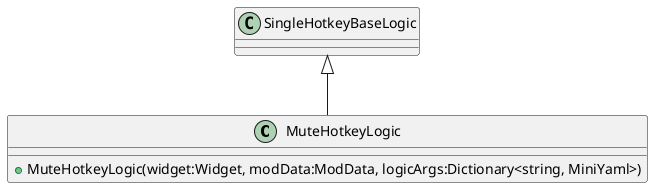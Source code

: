 @startuml
class MuteHotkeyLogic {
    + MuteHotkeyLogic(widget:Widget, modData:ModData, logicArgs:Dictionary<string, MiniYaml>)
}
SingleHotkeyBaseLogic <|-- MuteHotkeyLogic
@enduml
